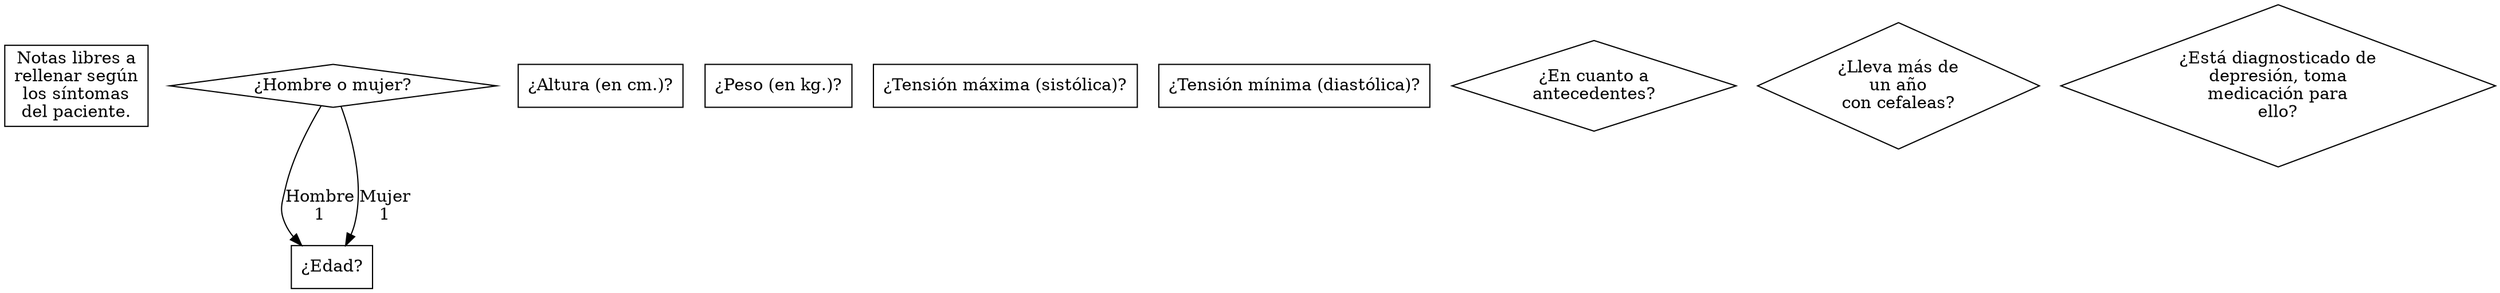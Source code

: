 
digraph Migranna {
    
    data_notes[shape=box, label="Notas libres a
rellenar según
los síntomas
del paciente."];

    data_isFemale[shape=diamond, label="¿Hombre o mujer?"];

    data_age[shape=box, label="¿Edad?"];

    data_height[shape=box, label="¿Altura (en cm.)?"];

    data_weight[shape=box, label="¿Peso (en kg.)?"];

    data_highPressure[shape=box, label="¿Tensión máxima (sistólica)?"];

    data_lowPressure[shape=box, label="¿Tensión mínima (diastólica)?"];

    data_hasHistory[shape=diamond, label="¿En cuanto a
antecedentes?"];

    data_forMoreThanOneYear[shape=diamond, label="¿Lleva más de
un año
con cefaleas?"];

    data_isDepressed[shape=diamond, label="¿Está diagnosticado de
depresión, toma
medicación para
ello?"];

    data_isFemale -> data_age[label="Hombre
1"];

    data_isFemale -> data_age[label="Mujer
1"];

}

